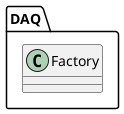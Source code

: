 /'
 '  UML include file for DAQ.Factory class
 '/

@startuml
class DAQ.Factory {
!ifdef SHOW_CONTENT
    +{static}static weak Factory get_default ()
    ----
    +TreeMap<string, Dcs.Object> make_object_map (unowned Node* node)
    +Object make_object (Type type) throws Error
    +Object make_object_from_node (unowned Node* node) throws Error
!endif
}
@enduml

